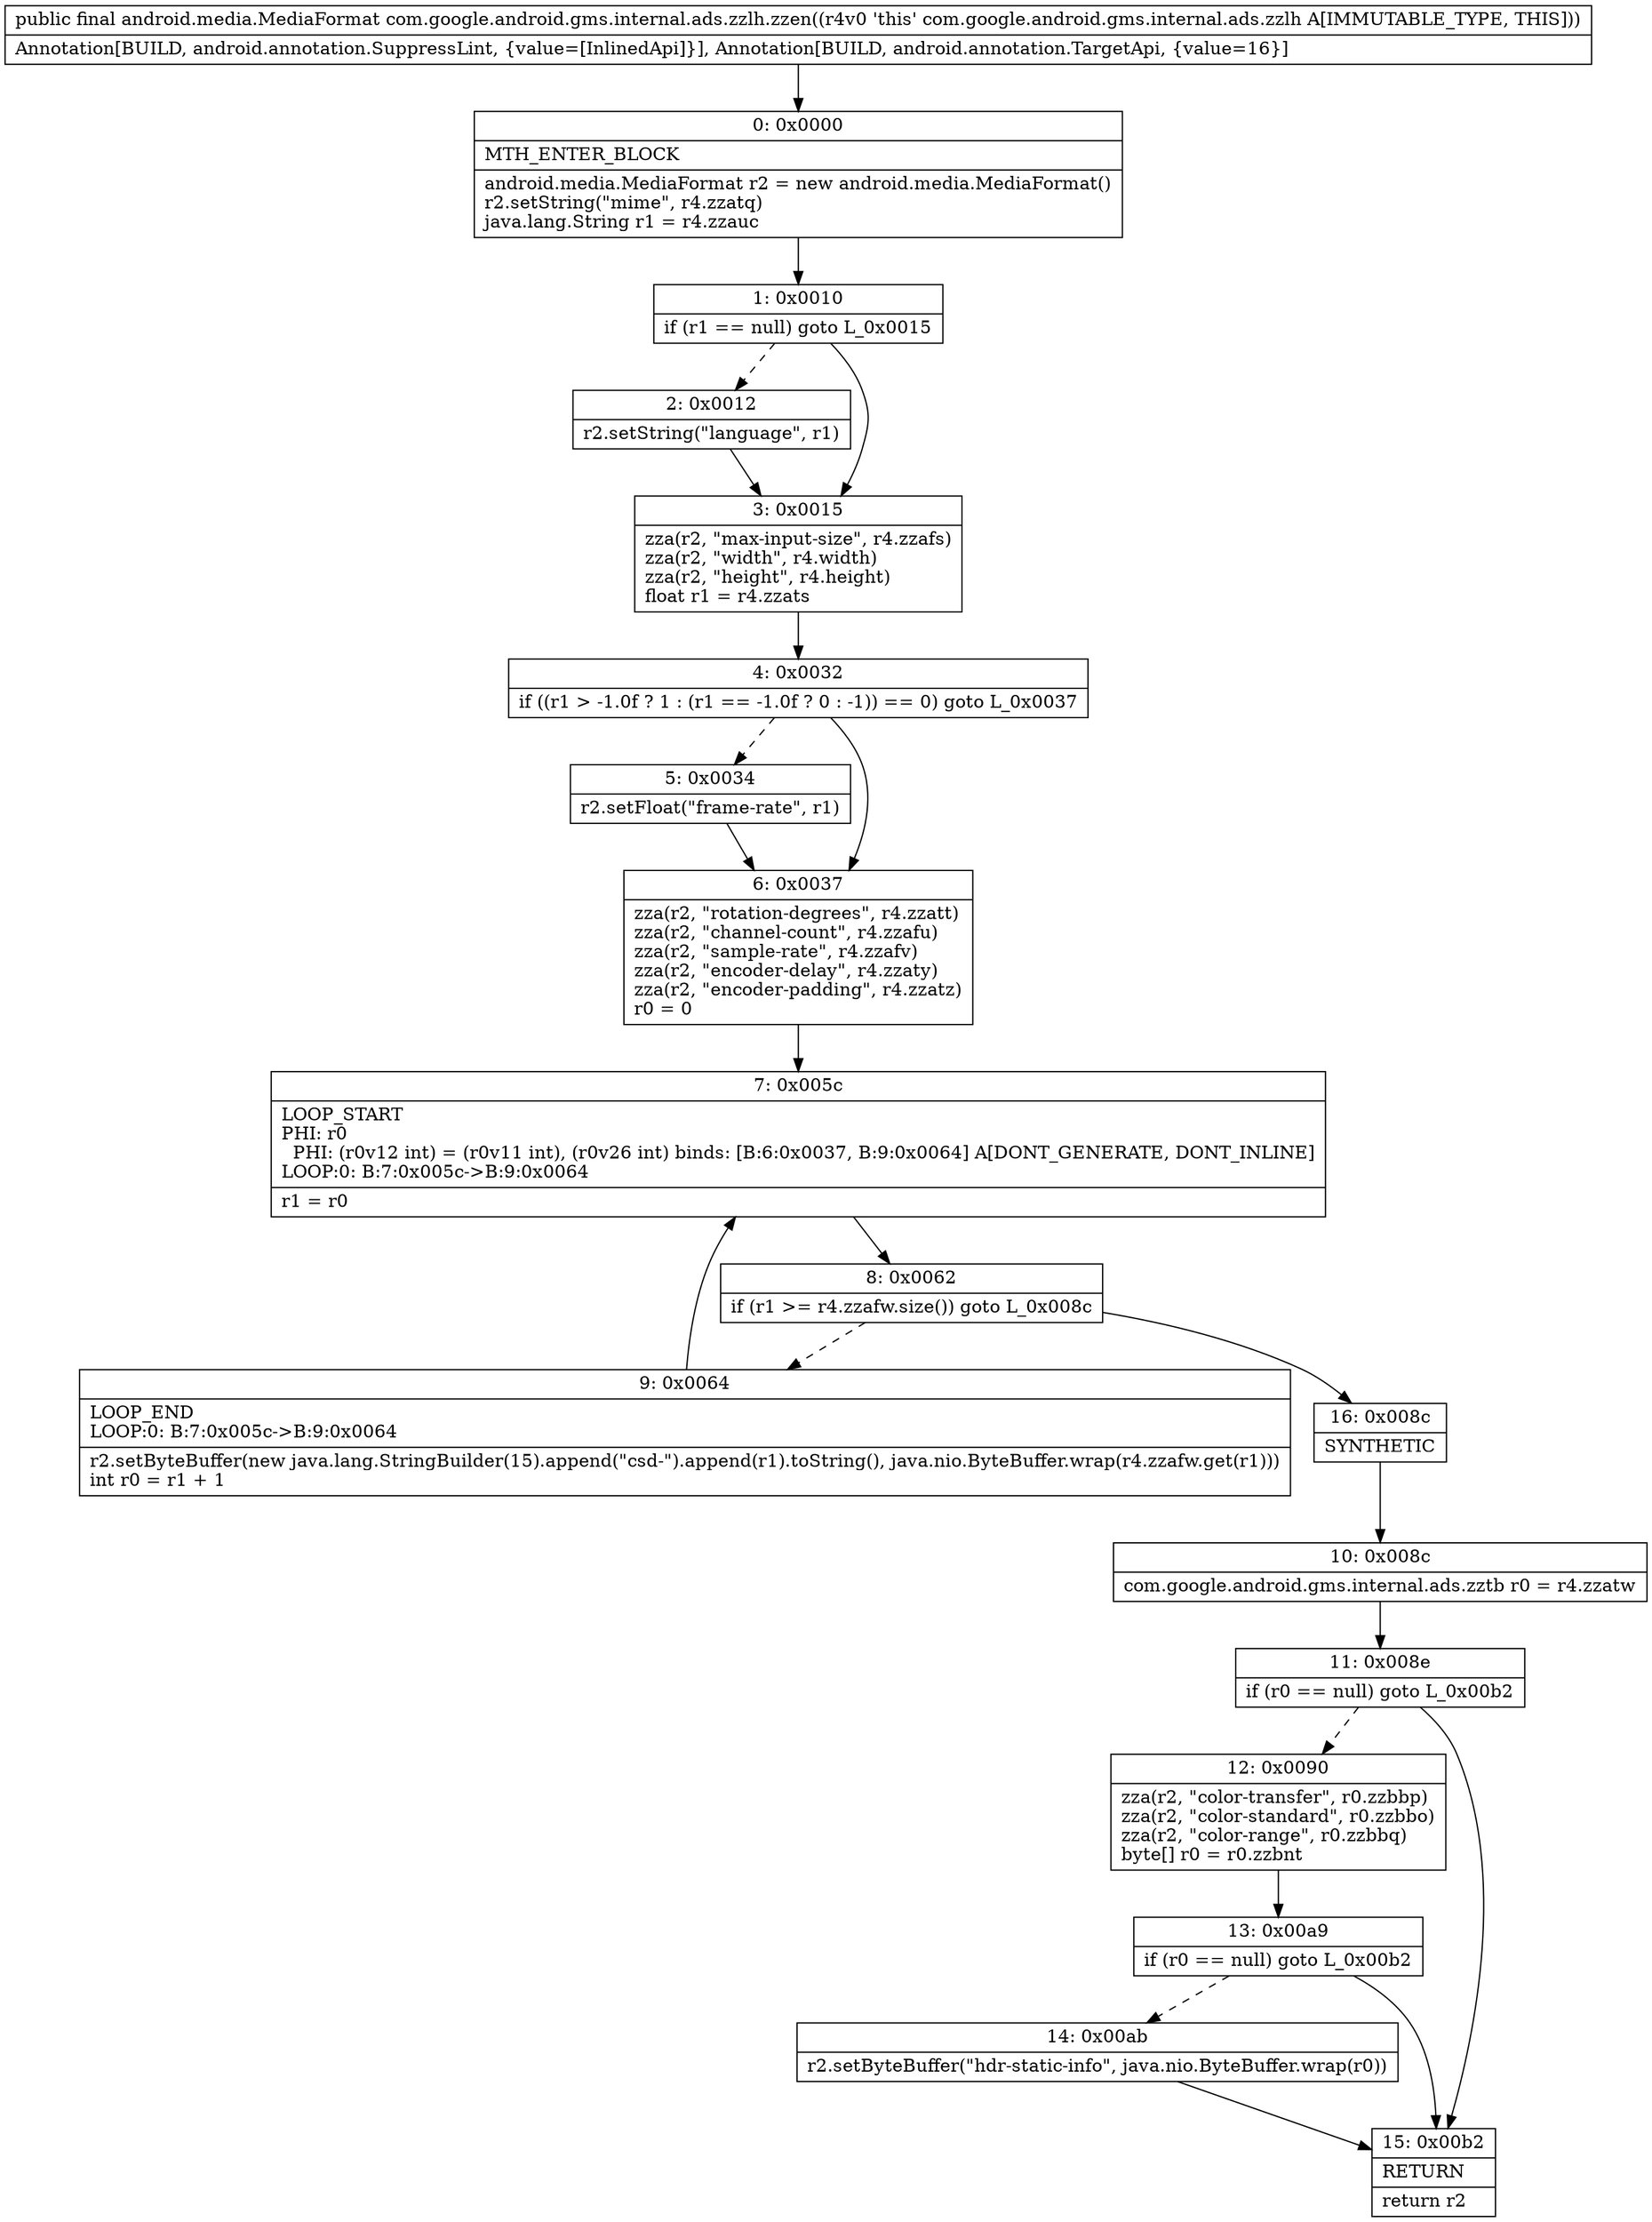 digraph "CFG forcom.google.android.gms.internal.ads.zzlh.zzen()Landroid\/media\/MediaFormat;" {
Node_0 [shape=record,label="{0\:\ 0x0000|MTH_ENTER_BLOCK\l|android.media.MediaFormat r2 = new android.media.MediaFormat()\lr2.setString(\"mime\", r4.zzatq)\ljava.lang.String r1 = r4.zzauc\l}"];
Node_1 [shape=record,label="{1\:\ 0x0010|if (r1 == null) goto L_0x0015\l}"];
Node_2 [shape=record,label="{2\:\ 0x0012|r2.setString(\"language\", r1)\l}"];
Node_3 [shape=record,label="{3\:\ 0x0015|zza(r2, \"max\-input\-size\", r4.zzafs)\lzza(r2, \"width\", r4.width)\lzza(r2, \"height\", r4.height)\lfloat r1 = r4.zzats\l}"];
Node_4 [shape=record,label="{4\:\ 0x0032|if ((r1 \> \-1.0f ? 1 : (r1 == \-1.0f ? 0 : \-1)) == 0) goto L_0x0037\l}"];
Node_5 [shape=record,label="{5\:\ 0x0034|r2.setFloat(\"frame\-rate\", r1)\l}"];
Node_6 [shape=record,label="{6\:\ 0x0037|zza(r2, \"rotation\-degrees\", r4.zzatt)\lzza(r2, \"channel\-count\", r4.zzafu)\lzza(r2, \"sample\-rate\", r4.zzafv)\lzza(r2, \"encoder\-delay\", r4.zzaty)\lzza(r2, \"encoder\-padding\", r4.zzatz)\lr0 = 0\l}"];
Node_7 [shape=record,label="{7\:\ 0x005c|LOOP_START\lPHI: r0 \l  PHI: (r0v12 int) = (r0v11 int), (r0v26 int) binds: [B:6:0x0037, B:9:0x0064] A[DONT_GENERATE, DONT_INLINE]\lLOOP:0: B:7:0x005c\-\>B:9:0x0064\l|r1 = r0\l}"];
Node_8 [shape=record,label="{8\:\ 0x0062|if (r1 \>= r4.zzafw.size()) goto L_0x008c\l}"];
Node_9 [shape=record,label="{9\:\ 0x0064|LOOP_END\lLOOP:0: B:7:0x005c\-\>B:9:0x0064\l|r2.setByteBuffer(new java.lang.StringBuilder(15).append(\"csd\-\").append(r1).toString(), java.nio.ByteBuffer.wrap(r4.zzafw.get(r1)))\lint r0 = r1 + 1\l}"];
Node_10 [shape=record,label="{10\:\ 0x008c|com.google.android.gms.internal.ads.zztb r0 = r4.zzatw\l}"];
Node_11 [shape=record,label="{11\:\ 0x008e|if (r0 == null) goto L_0x00b2\l}"];
Node_12 [shape=record,label="{12\:\ 0x0090|zza(r2, \"color\-transfer\", r0.zzbbp)\lzza(r2, \"color\-standard\", r0.zzbbo)\lzza(r2, \"color\-range\", r0.zzbbq)\lbyte[] r0 = r0.zzbnt\l}"];
Node_13 [shape=record,label="{13\:\ 0x00a9|if (r0 == null) goto L_0x00b2\l}"];
Node_14 [shape=record,label="{14\:\ 0x00ab|r2.setByteBuffer(\"hdr\-static\-info\", java.nio.ByteBuffer.wrap(r0))\l}"];
Node_15 [shape=record,label="{15\:\ 0x00b2|RETURN\l|return r2\l}"];
Node_16 [shape=record,label="{16\:\ 0x008c|SYNTHETIC\l}"];
MethodNode[shape=record,label="{public final android.media.MediaFormat com.google.android.gms.internal.ads.zzlh.zzen((r4v0 'this' com.google.android.gms.internal.ads.zzlh A[IMMUTABLE_TYPE, THIS]))  | Annotation[BUILD, android.annotation.SuppressLint, \{value=[InlinedApi]\}], Annotation[BUILD, android.annotation.TargetApi, \{value=16\}]\l}"];
MethodNode -> Node_0;
Node_0 -> Node_1;
Node_1 -> Node_2[style=dashed];
Node_1 -> Node_3;
Node_2 -> Node_3;
Node_3 -> Node_4;
Node_4 -> Node_5[style=dashed];
Node_4 -> Node_6;
Node_5 -> Node_6;
Node_6 -> Node_7;
Node_7 -> Node_8;
Node_8 -> Node_9[style=dashed];
Node_8 -> Node_16;
Node_9 -> Node_7;
Node_10 -> Node_11;
Node_11 -> Node_12[style=dashed];
Node_11 -> Node_15;
Node_12 -> Node_13;
Node_13 -> Node_14[style=dashed];
Node_13 -> Node_15;
Node_14 -> Node_15;
Node_16 -> Node_10;
}

